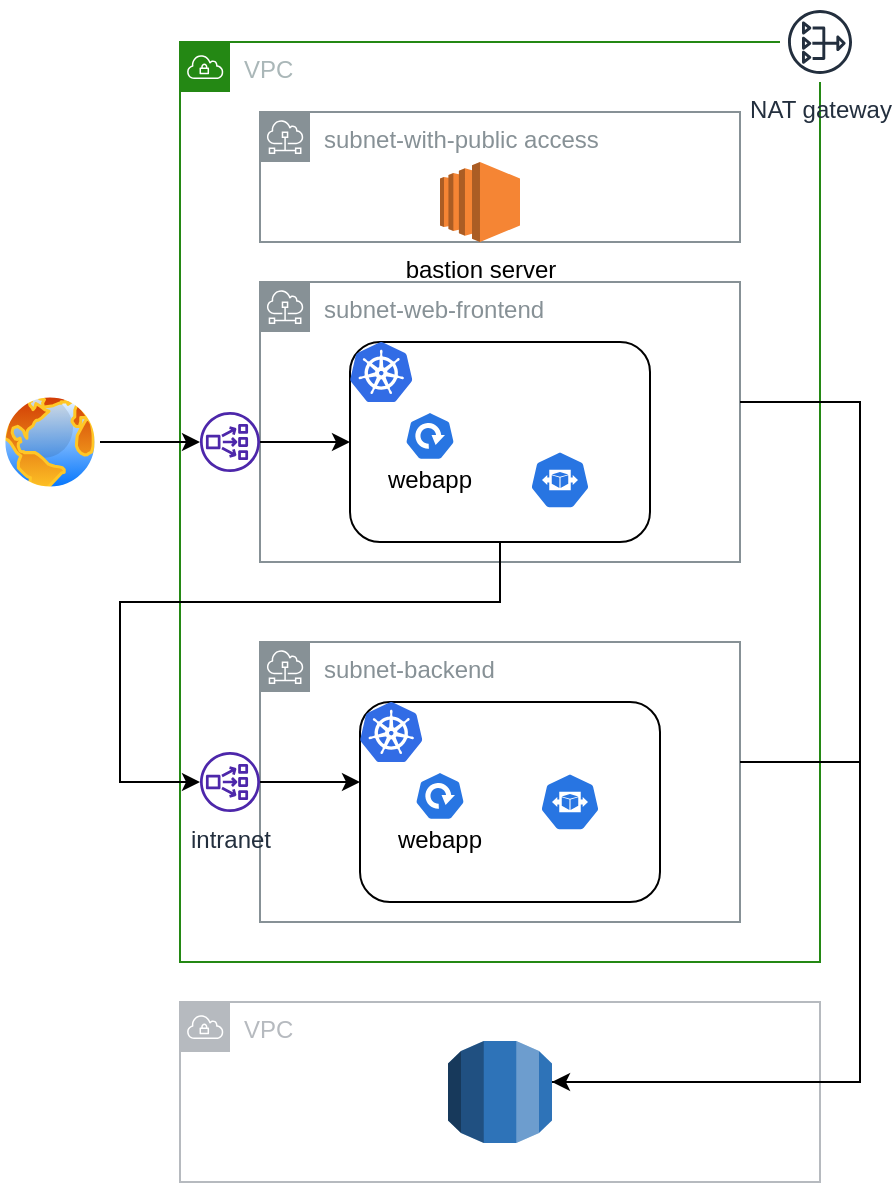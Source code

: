 <mxfile version="18.1.3" type="device"><diagram id="RiFMujFmHB5c9Dr1RP2p" name="Page-1"><mxGraphModel dx="946" dy="725" grid="1" gridSize="10" guides="1" tooltips="1" connect="1" arrows="1" fold="1" page="1" pageScale="1" pageWidth="1169" pageHeight="827" math="0" shadow="0"><root><mxCell id="0"/><mxCell id="1" parent="0"/><mxCell id="eN9VSnHzc4MppYiJ7PxU-1" value="VPC" style="points=[[0,0],[0.25,0],[0.5,0],[0.75,0],[1,0],[1,0.25],[1,0.5],[1,0.75],[1,1],[0.75,1],[0.5,1],[0.25,1],[0,1],[0,0.75],[0,0.5],[0,0.25]];outlineConnect=0;gradientColor=none;html=1;whiteSpace=wrap;fontSize=12;fontStyle=0;container=1;pointerEvents=0;collapsible=0;recursiveResize=0;shape=mxgraph.aws4.group;grIcon=mxgraph.aws4.group_vpc;strokeColor=#248814;fillColor=none;verticalAlign=top;align=left;spacingLeft=30;fontColor=#AAB7B8;dashed=0;" parent="1" vertex="1"><mxGeometry x="330" y="200" width="320" height="460" as="geometry"/></mxCell><mxCell id="eN9VSnHzc4MppYiJ7PxU-4" value="subnet-web-frontend" style="sketch=0;outlineConnect=0;gradientColor=none;html=1;whiteSpace=wrap;fontSize=12;fontStyle=0;shape=mxgraph.aws4.group;grIcon=mxgraph.aws4.group_subnet;strokeColor=#879196;fillColor=none;verticalAlign=top;align=left;spacingLeft=30;fontColor=#879196;dashed=0;" parent="eN9VSnHzc4MppYiJ7PxU-1" vertex="1"><mxGeometry x="40" y="120" width="240" height="140" as="geometry"/></mxCell><mxCell id="eN9VSnHzc4MppYiJ7PxU-5" value="subnet-backend" style="sketch=0;outlineConnect=0;gradientColor=none;html=1;whiteSpace=wrap;fontSize=12;fontStyle=0;shape=mxgraph.aws4.group;grIcon=mxgraph.aws4.group_subnet;strokeColor=#879196;fillColor=none;verticalAlign=top;align=left;spacingLeft=30;fontColor=#879196;dashed=0;" parent="eN9VSnHzc4MppYiJ7PxU-1" vertex="1"><mxGeometry x="40" y="300" width="240" height="140" as="geometry"/></mxCell><mxCell id="eN9VSnHzc4MppYiJ7PxU-21" value="" style="group" parent="eN9VSnHzc4MppYiJ7PxU-1" vertex="1" connectable="0"><mxGeometry x="85" y="150" width="157.2" height="100" as="geometry"/></mxCell><mxCell id="eN9VSnHzc4MppYiJ7PxU-18" value="" style="rounded=1;whiteSpace=wrap;html=1;" parent="eN9VSnHzc4MppYiJ7PxU-21" vertex="1"><mxGeometry width="150" height="100" as="geometry"/></mxCell><mxCell id="eN9VSnHzc4MppYiJ7PxU-16" value="" style="group" parent="eN9VSnHzc4MppYiJ7PxU-21" vertex="1" connectable="0"><mxGeometry x="10" y="30" width="60" height="54" as="geometry"/></mxCell><mxCell id="eN9VSnHzc4MppYiJ7PxU-14" value="" style="sketch=0;html=1;dashed=0;whitespace=wrap;fillColor=#2875E2;strokeColor=#ffffff;points=[[0.005,0.63,0],[0.1,0.2,0],[0.9,0.2,0],[0.5,0,0],[0.995,0.63,0],[0.72,0.99,0],[0.5,1,0],[0.28,0.99,0]];shape=mxgraph.kubernetes.icon;prIcon=deploy" parent="eN9VSnHzc4MppYiJ7PxU-16" vertex="1"><mxGeometry x="17.5" width="25" height="34" as="geometry"/></mxCell><mxCell id="eN9VSnHzc4MppYiJ7PxU-15" value="webapp" style="text;html=1;strokeColor=none;fillColor=none;align=center;verticalAlign=middle;whiteSpace=wrap;rounded=0;" parent="eN9VSnHzc4MppYiJ7PxU-16" vertex="1"><mxGeometry y="24" width="60" height="30" as="geometry"/></mxCell><mxCell id="eN9VSnHzc4MppYiJ7PxU-19" value="" style="sketch=0;aspect=fixed;html=1;points=[];align=center;image;fontSize=12;image=img/lib/mscae/Kubernetes.svg;" parent="eN9VSnHzc4MppYiJ7PxU-21" vertex="1"><mxGeometry width="31.25" height="30" as="geometry"/></mxCell><mxCell id="eN9VSnHzc4MppYiJ7PxU-20" value="" style="sketch=0;html=1;dashed=0;whitespace=wrap;fillColor=#2875E2;strokeColor=#ffffff;points=[[0.005,0.63,0],[0.1,0.2,0],[0.9,0.2,0],[0.5,0,0],[0.995,0.63,0],[0.72,0.99,0],[0.5,1,0],[0.28,0.99,0]];shape=mxgraph.kubernetes.icon;prIcon=hpa" parent="eN9VSnHzc4MppYiJ7PxU-21" vertex="1"><mxGeometry x="90" y="54" width="30" height="30" as="geometry"/></mxCell><mxCell id="eN9VSnHzc4MppYiJ7PxU-22" value="" style="group" parent="eN9VSnHzc4MppYiJ7PxU-1" vertex="1" connectable="0"><mxGeometry x="90" y="330" width="150" height="100" as="geometry"/></mxCell><mxCell id="eN9VSnHzc4MppYiJ7PxU-23" value="" style="rounded=1;whiteSpace=wrap;html=1;" parent="eN9VSnHzc4MppYiJ7PxU-22" vertex="1"><mxGeometry width="150" height="100" as="geometry"/></mxCell><mxCell id="eN9VSnHzc4MppYiJ7PxU-24" value="" style="group" parent="eN9VSnHzc4MppYiJ7PxU-22" vertex="1" connectable="0"><mxGeometry x="10" y="30" width="60" height="54" as="geometry"/></mxCell><mxCell id="eN9VSnHzc4MppYiJ7PxU-25" value="" style="sketch=0;html=1;dashed=0;whitespace=wrap;fillColor=#2875E2;strokeColor=#ffffff;points=[[0.005,0.63,0],[0.1,0.2,0],[0.9,0.2,0],[0.5,0,0],[0.995,0.63,0],[0.72,0.99,0],[0.5,1,0],[0.28,0.99,0]];shape=mxgraph.kubernetes.icon;prIcon=deploy" parent="eN9VSnHzc4MppYiJ7PxU-24" vertex="1"><mxGeometry x="17.5" width="25" height="34" as="geometry"/></mxCell><mxCell id="eN9VSnHzc4MppYiJ7PxU-26" value="webapp" style="text;html=1;strokeColor=none;fillColor=none;align=center;verticalAlign=middle;whiteSpace=wrap;rounded=0;" parent="eN9VSnHzc4MppYiJ7PxU-24" vertex="1"><mxGeometry y="24" width="60" height="30" as="geometry"/></mxCell><mxCell id="eN9VSnHzc4MppYiJ7PxU-27" value="" style="sketch=0;aspect=fixed;html=1;points=[];align=center;image;fontSize=12;image=img/lib/mscae/Kubernetes.svg;" parent="eN9VSnHzc4MppYiJ7PxU-22" vertex="1"><mxGeometry width="31.25" height="30" as="geometry"/></mxCell><mxCell id="eN9VSnHzc4MppYiJ7PxU-28" value="" style="sketch=0;html=1;dashed=0;whitespace=wrap;fillColor=#2875E2;strokeColor=#ffffff;points=[[0.005,0.63,0],[0.1,0.2,0],[0.9,0.2,0],[0.5,0,0],[0.995,0.63,0],[0.72,0.99,0],[0.5,1,0],[0.28,0.99,0]];shape=mxgraph.kubernetes.icon;prIcon=hpa" parent="eN9VSnHzc4MppYiJ7PxU-22" vertex="1"><mxGeometry x="90" y="35" width="30" height="30" as="geometry"/></mxCell><mxCell id="eN9VSnHzc4MppYiJ7PxU-7" value="" style="sketch=0;outlineConnect=0;fontColor=#232F3E;gradientColor=none;fillColor=#4D27AA;strokeColor=none;dashed=0;verticalLabelPosition=bottom;verticalAlign=top;align=center;html=1;fontSize=12;fontStyle=0;aspect=fixed;pointerEvents=1;shape=mxgraph.aws4.network_load_balancer;" parent="eN9VSnHzc4MppYiJ7PxU-1" vertex="1"><mxGeometry x="10" y="185" width="30" height="30" as="geometry"/></mxCell><mxCell id="eN9VSnHzc4MppYiJ7PxU-34" style="edgeStyle=orthogonalEdgeStyle;rounded=0;orthogonalLoop=1;jettySize=auto;html=1;entryX=0;entryY=0.5;entryDx=0;entryDy=0;" parent="eN9VSnHzc4MppYiJ7PxU-1" source="eN9VSnHzc4MppYiJ7PxU-7" target="eN9VSnHzc4MppYiJ7PxU-18" edge="1"><mxGeometry relative="1" as="geometry"/></mxCell><mxCell id="eN9VSnHzc4MppYiJ7PxU-38" value="intranet" style="sketch=0;outlineConnect=0;fontColor=#232F3E;gradientColor=none;fillColor=#4D27AA;strokeColor=none;dashed=0;verticalLabelPosition=bottom;verticalAlign=top;align=center;html=1;fontSize=12;fontStyle=0;aspect=fixed;pointerEvents=1;shape=mxgraph.aws4.network_load_balancer;" parent="eN9VSnHzc4MppYiJ7PxU-1" vertex="1"><mxGeometry x="10" y="355" width="30" height="30" as="geometry"/></mxCell><mxCell id="eN9VSnHzc4MppYiJ7PxU-40" style="edgeStyle=orthogonalEdgeStyle;rounded=0;orthogonalLoop=1;jettySize=auto;html=1;" parent="eN9VSnHzc4MppYiJ7PxU-1" source="eN9VSnHzc4MppYiJ7PxU-18" target="eN9VSnHzc4MppYiJ7PxU-38" edge="1"><mxGeometry relative="1" as="geometry"><Array as="points"><mxPoint x="160" y="280"/><mxPoint x="-30" y="280"/><mxPoint x="-30" y="370"/></Array></mxGeometry></mxCell><mxCell id="eN9VSnHzc4MppYiJ7PxU-41" style="edgeStyle=orthogonalEdgeStyle;rounded=0;orthogonalLoop=1;jettySize=auto;html=1;" parent="eN9VSnHzc4MppYiJ7PxU-1" source="eN9VSnHzc4MppYiJ7PxU-38" target="eN9VSnHzc4MppYiJ7PxU-23" edge="1"><mxGeometry relative="1" as="geometry"><Array as="points"><mxPoint x="70" y="370"/><mxPoint x="70" y="370"/></Array></mxGeometry></mxCell><mxCell id="eN9VSnHzc4MppYiJ7PxU-37" style="edgeStyle=orthogonalEdgeStyle;rounded=0;orthogonalLoop=1;jettySize=auto;html=1;" parent="eN9VSnHzc4MppYiJ7PxU-1" source="eN9VSnHzc4MppYiJ7PxU-36" target="eN9VSnHzc4MppYiJ7PxU-7" edge="1"><mxGeometry relative="1" as="geometry"/></mxCell><mxCell id="eN9VSnHzc4MppYiJ7PxU-36" value="" style="aspect=fixed;perimeter=ellipsePerimeter;html=1;align=center;shadow=0;dashed=0;spacingTop=3;image;image=img/lib/active_directory/internet_globe.svg;" parent="eN9VSnHzc4MppYiJ7PxU-1" vertex="1"><mxGeometry x="-90" y="175" width="50" height="50" as="geometry"/></mxCell><mxCell id="3Qi52cri9zmj2SkMBPkh-3" value="subnet-with-public access" style="sketch=0;outlineConnect=0;gradientColor=none;html=1;whiteSpace=wrap;fontSize=12;fontStyle=0;shape=mxgraph.aws4.group;grIcon=mxgraph.aws4.group_subnet;strokeColor=#879196;fillColor=none;verticalAlign=top;align=left;spacingLeft=30;fontColor=#879196;dashed=0;" parent="eN9VSnHzc4MppYiJ7PxU-1" vertex="1"><mxGeometry x="40" y="35" width="240" height="65" as="geometry"/></mxCell><mxCell id="EJ-RDu9fbIJzEWpZqbF8-4" value="NAT gateway" style="sketch=0;outlineConnect=0;fontColor=#232F3E;gradientColor=none;strokeColor=#232F3E;fillColor=#ffffff;dashed=0;verticalLabelPosition=bottom;verticalAlign=top;align=center;html=1;fontSize=12;fontStyle=0;aspect=fixed;shape=mxgraph.aws4.resourceIcon;resIcon=mxgraph.aws4.nat_gateway;" vertex="1" parent="eN9VSnHzc4MppYiJ7PxU-1"><mxGeometry x="300" y="-20" width="40" height="40" as="geometry"/></mxCell><mxCell id="EJ-RDu9fbIJzEWpZqbF8-5" value="bastion server" style="outlineConnect=0;dashed=0;verticalLabelPosition=bottom;verticalAlign=top;align=center;html=1;shape=mxgraph.aws3.ec2;fillColor=#F58534;gradientColor=none;" vertex="1" parent="eN9VSnHzc4MppYiJ7PxU-1"><mxGeometry x="130" y="60" width="40" height="40" as="geometry"/></mxCell><mxCell id="eN9VSnHzc4MppYiJ7PxU-29" value="VPC" style="sketch=0;outlineConnect=0;gradientColor=none;html=1;whiteSpace=wrap;fontSize=12;fontStyle=0;shape=mxgraph.aws4.group;grIcon=mxgraph.aws4.group_vpc;strokeColor=#B6BABF;fillColor=none;verticalAlign=top;align=left;spacingLeft=30;fontColor=#B6BABF;dashed=0;" parent="1" vertex="1"><mxGeometry x="330" y="680" width="320" height="90" as="geometry"/></mxCell><mxCell id="eN9VSnHzc4MppYiJ7PxU-32" style="edgeStyle=orthogonalEdgeStyle;rounded=0;orthogonalLoop=1;jettySize=auto;html=1;entryX=1;entryY=0.5;entryDx=0;entryDy=0;" parent="1" source="eN9VSnHzc4MppYiJ7PxU-4" edge="1"><mxGeometry relative="1" as="geometry"><Array as="points"><mxPoint x="670" y="380"/><mxPoint x="670" y="720"/><mxPoint x="506" y="720"/></Array><mxPoint x="506" y="710" as="targetPoint"/></mxGeometry></mxCell><mxCell id="eN9VSnHzc4MppYiJ7PxU-33" style="edgeStyle=orthogonalEdgeStyle;rounded=0;orthogonalLoop=1;jettySize=auto;html=1;" parent="1" source="eN9VSnHzc4MppYiJ7PxU-5" target="EJ-RDu9fbIJzEWpZqbF8-6" edge="1"><mxGeometry relative="1" as="geometry"><Array as="points"><mxPoint x="670" y="560"/><mxPoint x="670" y="720"/></Array></mxGeometry></mxCell><mxCell id="EJ-RDu9fbIJzEWpZqbF8-6" value="" style="outlineConnect=0;dashed=0;verticalLabelPosition=bottom;verticalAlign=top;align=center;html=1;shape=mxgraph.aws3.rds;fillColor=#2E73B8;gradientColor=none;" vertex="1" parent="1"><mxGeometry x="464" y="699.5" width="52" height="51" as="geometry"/></mxCell></root></mxGraphModel></diagram></mxfile>